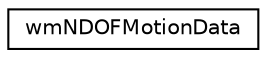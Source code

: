 digraph G
{
  edge [fontname="Helvetica",fontsize="10",labelfontname="Helvetica",labelfontsize="10"];
  node [fontname="Helvetica",fontsize="10",shape=record];
  rankdir=LR;
  Node1 [label="wmNDOFMotionData",height=0.2,width=0.4,color="black", fillcolor="white", style="filled",URL="$d8/d66/structwmNDOFMotionData.html"];
}
